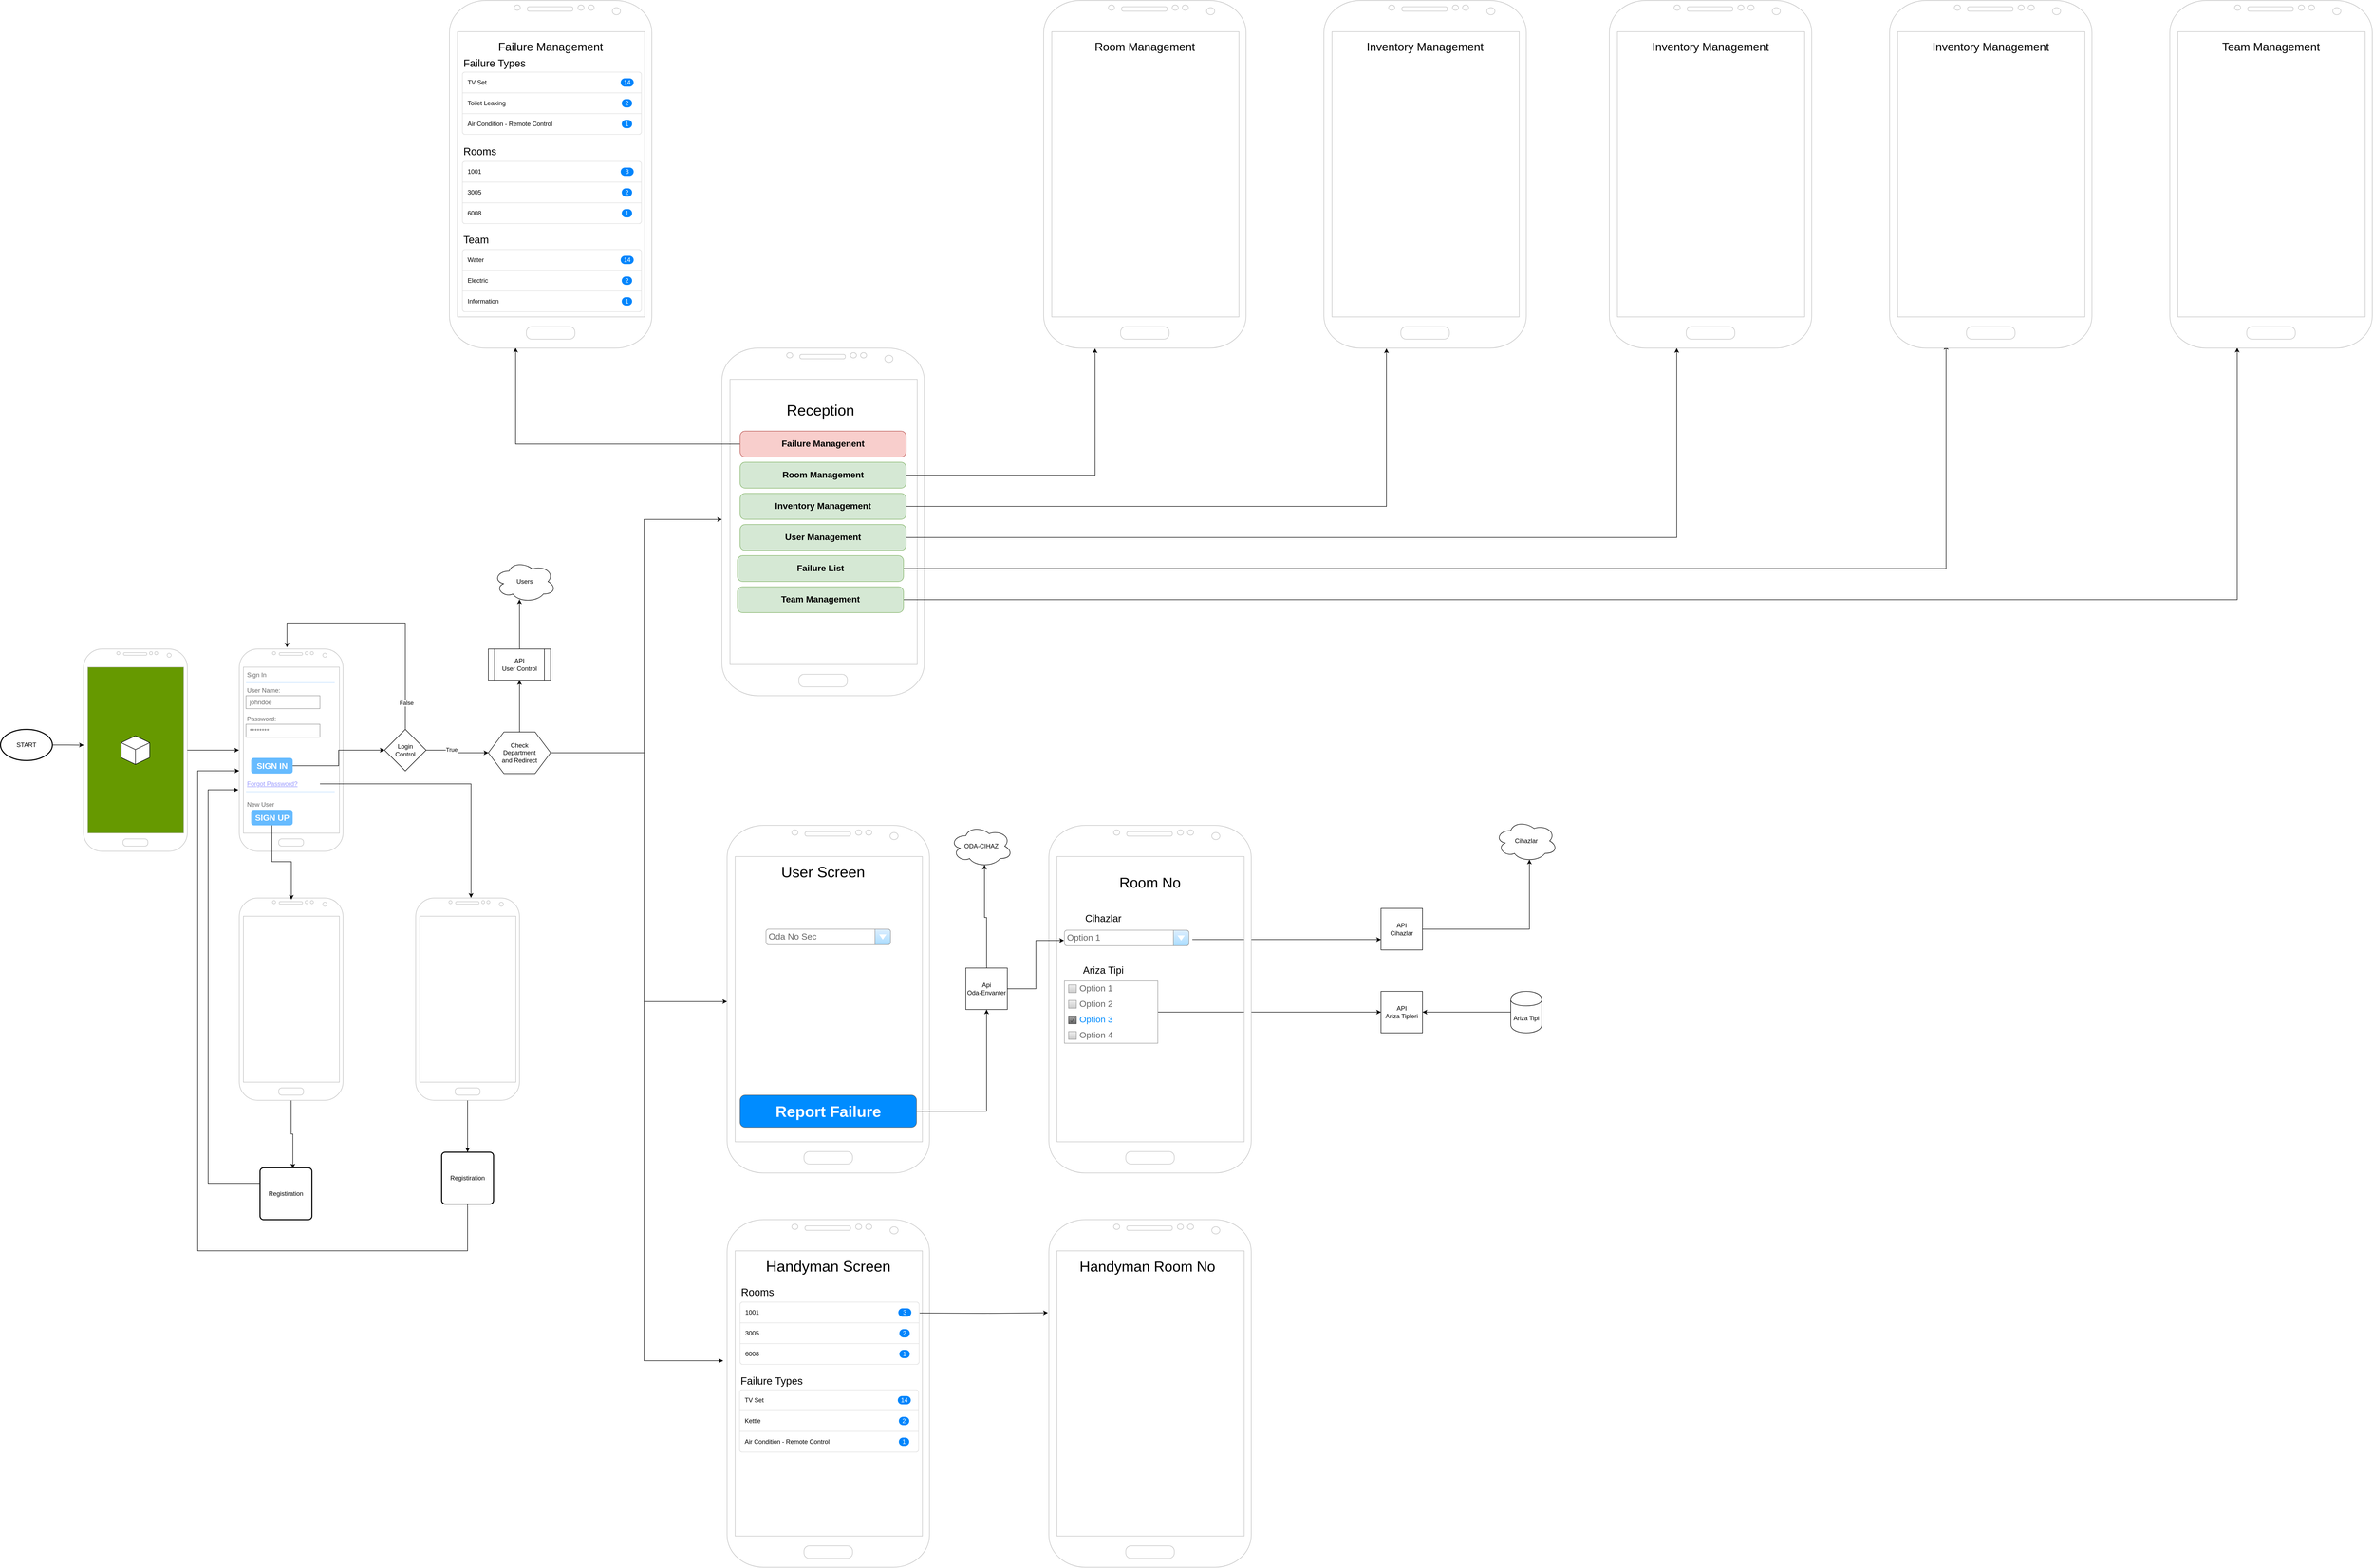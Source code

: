 <mxfile version="12.9.13" type="github">
  <diagram id="MUwsVrfa6CfVyeA1z7Bb" name="Page-1">
    <mxGraphModel dx="3220" dy="3482" grid="1" gridSize="10" guides="1" tooltips="1" connect="1" arrows="1" fold="1" page="1" pageScale="1" pageWidth="850" pageHeight="1100" math="0" shadow="0">
      <root>
        <mxCell id="0" />
        <mxCell id="1" parent="0" />
        <mxCell id="sc8BlCsDntj5IzmVDa04-35" style="edgeStyle=orthogonalEdgeStyle;rounded=0;orthogonalLoop=1;jettySize=auto;html=1;entryX=0.002;entryY=0.475;entryDx=0;entryDy=0;entryPerimeter=0;" parent="1" source="sc8BlCsDntj5IzmVDa04-36" target="sc8BlCsDntj5IzmVDa04-40" edge="1">
          <mxGeometry relative="1" as="geometry" />
        </mxCell>
        <mxCell id="sc8BlCsDntj5IzmVDa04-36" value="START" style="strokeWidth=2;html=1;shape=mxgraph.flowchart.start_1;whiteSpace=wrap;" parent="1" vertex="1">
          <mxGeometry x="-830" y="295" width="100" height="60" as="geometry" />
        </mxCell>
        <mxCell id="sc8BlCsDntj5IzmVDa04-37" value="" style="group" parent="1" vertex="1" connectable="0">
          <mxGeometry x="-670" y="120" width="200" height="410" as="geometry" />
        </mxCell>
        <mxCell id="sc8BlCsDntj5IzmVDa04-38" value="" style="group;rotation=0;" parent="sc8BlCsDntj5IzmVDa04-37" vertex="1" connectable="0">
          <mxGeometry y="20" width="200" height="390" as="geometry" />
        </mxCell>
        <mxCell id="sc8BlCsDntj5IzmVDa04-39" value="" style="verticalLabelPosition=bottom;verticalAlign=top;html=1;shadow=0;dashed=0;strokeWidth=1;strokeColor=none;shape=rect;fillColor=#669900;" parent="sc8BlCsDntj5IzmVDa04-38" vertex="1">
          <mxGeometry y="30" width="200" height="330" as="geometry" />
        </mxCell>
        <mxCell id="sc8BlCsDntj5IzmVDa04-40" value="" style="verticalLabelPosition=bottom;verticalAlign=top;html=1;shadow=0;dashed=0;strokeWidth=1;shape=mxgraph.android.phone2;strokeColor=#c0c0c0;" parent="sc8BlCsDntj5IzmVDa04-38" vertex="1">
          <mxGeometry width="200" height="390" as="geometry" />
        </mxCell>
        <mxCell id="sc8BlCsDntj5IzmVDa04-41" value="" style="whiteSpace=wrap;html=1;shape=mxgraph.basic.isocube;isoAngle=15;" parent="sc8BlCsDntj5IzmVDa04-38" vertex="1">
          <mxGeometry x="72.5" y="167.5" width="55" height="55" as="geometry" />
        </mxCell>
        <mxCell id="sc8BlCsDntj5IzmVDa04-103" value="" style="group" parent="1" vertex="1" connectable="0">
          <mxGeometry x="-370" y="140" width="200" height="390" as="geometry" />
        </mxCell>
        <mxCell id="sc8BlCsDntj5IzmVDa04-83" value="" style="strokeWidth=1;shadow=0;dashed=0;align=center;html=1;shape=mxgraph.mockup.forms.rrect;rSize=0;strokeColor=#999999;fillColor=#ffffff;" parent="sc8BlCsDntj5IzmVDa04-103" vertex="1">
          <mxGeometry x="3" y="30" width="194" height="330" as="geometry" />
        </mxCell>
        <mxCell id="sc8BlCsDntj5IzmVDa04-84" value="Sign In" style="strokeWidth=1;shadow=0;dashed=0;align=center;html=1;shape=mxgraph.mockup.forms.anchor;fontSize=12;fontColor=#666666;align=left;resizeWidth=1;spacingLeft=0;" parent="sc8BlCsDntj5IzmVDa04-83" vertex="1">
          <mxGeometry width="95" height="20" relative="1" as="geometry">
            <mxPoint x="10" y="10" as="offset" />
          </mxGeometry>
        </mxCell>
        <mxCell id="sc8BlCsDntj5IzmVDa04-85" value="" style="shape=line;strokeColor=#ddeeff;strokeWidth=2;html=1;resizeWidth=1;" parent="sc8BlCsDntj5IzmVDa04-83" vertex="1">
          <mxGeometry width="171" height="10" relative="1" as="geometry">
            <mxPoint x="10" y="30" as="offset" />
          </mxGeometry>
        </mxCell>
        <mxCell id="sc8BlCsDntj5IzmVDa04-86" value="User Name:" style="strokeWidth=1;shadow=0;dashed=0;align=center;html=1;shape=mxgraph.mockup.forms.anchor;fontSize=12;fontColor=#666666;align=left;resizeWidth=1;spacingLeft=0;" parent="sc8BlCsDntj5IzmVDa04-83" vertex="1">
          <mxGeometry width="95" height="20" relative="1" as="geometry">
            <mxPoint x="10" y="40" as="offset" />
          </mxGeometry>
        </mxCell>
        <mxCell id="sc8BlCsDntj5IzmVDa04-87" value="johndoe" style="strokeWidth=1;shadow=0;dashed=0;align=center;html=1;shape=mxgraph.mockup.forms.rrect;rSize=0;strokeColor=#999999;fontColor=#666666;align=left;spacingLeft=5;resizeWidth=1;" parent="sc8BlCsDntj5IzmVDa04-83" vertex="1">
          <mxGeometry width="142.5" height="25" relative="1" as="geometry">
            <mxPoint x="10" y="60" as="offset" />
          </mxGeometry>
        </mxCell>
        <mxCell id="sc8BlCsDntj5IzmVDa04-88" value="Password:" style="strokeWidth=1;shadow=0;dashed=0;align=center;html=1;shape=mxgraph.mockup.forms.anchor;fontSize=12;fontColor=#666666;align=left;resizeWidth=1;spacingLeft=0;" parent="sc8BlCsDntj5IzmVDa04-83" vertex="1">
          <mxGeometry width="95" height="20" relative="1" as="geometry">
            <mxPoint x="10" y="95" as="offset" />
          </mxGeometry>
        </mxCell>
        <mxCell id="sc8BlCsDntj5IzmVDa04-89" value="********" style="strokeWidth=1;shadow=0;dashed=0;align=center;html=1;shape=mxgraph.mockup.forms.rrect;rSize=0;strokeColor=#999999;fontColor=#666666;align=left;spacingLeft=5;resizeWidth=1;" parent="sc8BlCsDntj5IzmVDa04-83" vertex="1">
          <mxGeometry width="142.5" height="25" relative="1" as="geometry">
            <mxPoint x="10" y="115" as="offset" />
          </mxGeometry>
        </mxCell>
        <mxCell id="sc8BlCsDntj5IzmVDa04-90" value="SIGN IN" style="strokeWidth=1;shadow=0;dashed=0;align=center;html=1;shape=mxgraph.mockup.forms.rrect;rSize=5;strokeColor=none;fontColor=#ffffff;fillColor=#66bbff;fontSize=16;fontStyle=1;" parent="sc8BlCsDntj5IzmVDa04-83" vertex="1">
          <mxGeometry y="1" width="80" height="30" relative="1" as="geometry">
            <mxPoint x="20" y="-150" as="offset" />
          </mxGeometry>
        </mxCell>
        <mxCell id="sc8BlCsDntj5IzmVDa04-91" value="Forgot Password?" style="strokeWidth=1;shadow=0;dashed=0;align=center;html=1;shape=mxgraph.mockup.forms.anchor;fontSize=12;fontColor=#9999ff;align=left;spacingLeft=0;fontStyle=4;resizeWidth=1;" parent="sc8BlCsDntj5IzmVDa04-83" vertex="1">
          <mxGeometry y="1" width="142.5" height="20" relative="1" as="geometry">
            <mxPoint x="10" y="-110" as="offset" />
          </mxGeometry>
        </mxCell>
        <mxCell id="sc8BlCsDntj5IzmVDa04-92" value="" style="shape=line;strokeColor=#ddeeff;strokeWidth=2;html=1;resizeWidth=1;" parent="sc8BlCsDntj5IzmVDa04-83" vertex="1">
          <mxGeometry y="1" width="171" height="10" relative="1" as="geometry">
            <mxPoint x="10" y="-90" as="offset" />
          </mxGeometry>
        </mxCell>
        <mxCell id="sc8BlCsDntj5IzmVDa04-93" value="New User" style="strokeWidth=1;shadow=0;dashed=0;align=center;html=1;shape=mxgraph.mockup.forms.anchor;fontSize=12;fontColor=#666666;align=left;spacingLeft=0;resizeWidth=1;" parent="sc8BlCsDntj5IzmVDa04-83" vertex="1">
          <mxGeometry y="1" width="142.5" height="20" relative="1" as="geometry">
            <mxPoint x="10" y="-70" as="offset" />
          </mxGeometry>
        </mxCell>
        <mxCell id="sc8BlCsDntj5IzmVDa04-94" value="SIGN UP" style="strokeWidth=1;shadow=0;dashed=0;align=center;html=1;shape=mxgraph.mockup.forms.rrect;rSize=5;strokeColor=none;fontColor=#ffffff;fillColor=#66bbff;fontSize=16;fontStyle=1;" parent="sc8BlCsDntj5IzmVDa04-83" vertex="1">
          <mxGeometry y="1" width="80" height="30" relative="1" as="geometry">
            <mxPoint x="20" y="-50" as="offset" />
          </mxGeometry>
        </mxCell>
        <mxCell id="sc8BlCsDntj5IzmVDa04-102" value="" style="verticalLabelPosition=bottom;verticalAlign=top;html=1;shadow=0;dashed=0;strokeWidth=1;shape=mxgraph.android.phone2;strokeColor=#c0c0c0;" parent="sc8BlCsDntj5IzmVDa04-103" vertex="1">
          <mxGeometry width="200" height="390" as="geometry" />
        </mxCell>
        <mxCell id="sc8BlCsDntj5IzmVDa04-104" style="edgeStyle=orthogonalEdgeStyle;rounded=0;orthogonalLoop=1;jettySize=auto;html=1;entryX=-0.002;entryY=0.5;entryDx=0;entryDy=0;entryPerimeter=0;" parent="1" source="sc8BlCsDntj5IzmVDa04-39" target="sc8BlCsDntj5IzmVDa04-102" edge="1">
          <mxGeometry relative="1" as="geometry" />
        </mxCell>
        <mxCell id="sc8BlCsDntj5IzmVDa04-108" style="edgeStyle=orthogonalEdgeStyle;rounded=0;orthogonalLoop=1;jettySize=auto;html=1;entryX=0;entryY=0.5;entryDx=0;entryDy=0;" parent="1" source="sc8BlCsDntj5IzmVDa04-105" target="sc8BlCsDntj5IzmVDa04-107" edge="1">
          <mxGeometry relative="1" as="geometry" />
        </mxCell>
        <mxCell id="sc8BlCsDntj5IzmVDa04-111" value="True" style="edgeLabel;html=1;align=center;verticalAlign=middle;resizable=0;points=[];" parent="sc8BlCsDntj5IzmVDa04-108" vertex="1" connectable="0">
          <mxGeometry x="-0.218" y="1" relative="1" as="geometry">
            <mxPoint as="offset" />
          </mxGeometry>
        </mxCell>
        <mxCell id="sc8BlCsDntj5IzmVDa04-109" style="edgeStyle=orthogonalEdgeStyle;rounded=0;orthogonalLoop=1;jettySize=auto;html=1;entryX=0.46;entryY=-0.008;entryDx=0;entryDy=0;entryPerimeter=0;" parent="1" source="sc8BlCsDntj5IzmVDa04-105" target="sc8BlCsDntj5IzmVDa04-102" edge="1">
          <mxGeometry relative="1" as="geometry">
            <Array as="points">
              <mxPoint x="-50" y="90" />
              <mxPoint x="-278" y="90" />
            </Array>
          </mxGeometry>
        </mxCell>
        <mxCell id="sc8BlCsDntj5IzmVDa04-110" value="False" style="edgeLabel;html=1;align=center;verticalAlign=middle;resizable=0;points=[];" parent="sc8BlCsDntj5IzmVDa04-109" vertex="1" connectable="0">
          <mxGeometry x="-0.786" y="-2" relative="1" as="geometry">
            <mxPoint as="offset" />
          </mxGeometry>
        </mxCell>
        <mxCell id="sc8BlCsDntj5IzmVDa04-105" value="&lt;div&gt;Login&lt;/div&gt;&lt;div&gt;Control&lt;br&gt;&lt;/div&gt;" style="rhombus;whiteSpace=wrap;html=1;" parent="1" vertex="1">
          <mxGeometry x="-90" y="295" width="80" height="80" as="geometry" />
        </mxCell>
        <mxCell id="sc8BlCsDntj5IzmVDa04-106" style="edgeStyle=orthogonalEdgeStyle;rounded=0;orthogonalLoop=1;jettySize=auto;html=1;entryX=0;entryY=0.5;entryDx=0;entryDy=0;" parent="1" source="sc8BlCsDntj5IzmVDa04-90" target="sc8BlCsDntj5IzmVDa04-105" edge="1">
          <mxGeometry relative="1" as="geometry" />
        </mxCell>
        <mxCell id="PehuMIGnU_n_UuZmKmM0-28" style="edgeStyle=orthogonalEdgeStyle;rounded=0;orthogonalLoop=1;jettySize=auto;html=1;entryX=0;entryY=0.493;entryDx=0;entryDy=0;entryPerimeter=0;" edge="1" parent="1" source="sc8BlCsDntj5IzmVDa04-107" target="PehuMIGnU_n_UuZmKmM0-10">
          <mxGeometry relative="1" as="geometry">
            <Array as="points">
              <mxPoint x="410" y="340" />
              <mxPoint x="410" y="-110" />
            </Array>
          </mxGeometry>
        </mxCell>
        <mxCell id="PehuMIGnU_n_UuZmKmM0-29" style="edgeStyle=orthogonalEdgeStyle;rounded=0;orthogonalLoop=1;jettySize=auto;html=1;entryX=0;entryY=0.507;entryDx=0;entryDy=0;entryPerimeter=0;" edge="1" parent="1" source="sc8BlCsDntj5IzmVDa04-107" target="PehuMIGnU_n_UuZmKmM0-27">
          <mxGeometry relative="1" as="geometry">
            <Array as="points">
              <mxPoint x="410" y="340" />
              <mxPoint x="410" y="820" />
            </Array>
          </mxGeometry>
        </mxCell>
        <mxCell id="PehuMIGnU_n_UuZmKmM0-41" style="edgeStyle=orthogonalEdgeStyle;rounded=0;orthogonalLoop=1;jettySize=auto;html=1;entryX=0.5;entryY=1;entryDx=0;entryDy=0;" edge="1" parent="1" source="sc8BlCsDntj5IzmVDa04-107" target="PehuMIGnU_n_UuZmKmM0-40">
          <mxGeometry relative="1" as="geometry" />
        </mxCell>
        <mxCell id="PehuMIGnU_n_UuZmKmM0-142" style="edgeStyle=orthogonalEdgeStyle;rounded=0;orthogonalLoop=1;jettySize=auto;html=1;entryX=-0.019;entryY=0.406;entryDx=0;entryDy=0;entryPerimeter=0;" edge="1" parent="1" source="sc8BlCsDntj5IzmVDa04-107" target="PehuMIGnU_n_UuZmKmM0-141">
          <mxGeometry relative="1" as="geometry">
            <mxPoint x="320" y="1690" as="targetPoint" />
            <Array as="points">
              <mxPoint x="410" y="340" />
              <mxPoint x="410" y="1512" />
            </Array>
          </mxGeometry>
        </mxCell>
        <mxCell id="sc8BlCsDntj5IzmVDa04-107" value="&lt;div&gt;Check&lt;/div&gt;&lt;div&gt;Department&lt;/div&gt;&lt;div&gt;and Redirect&lt;br&gt;&lt;/div&gt;" style="shape=hexagon;perimeter=hexagonPerimeter2;whiteSpace=wrap;html=1;" parent="1" vertex="1">
          <mxGeometry x="110" y="300" width="120" height="80" as="geometry" />
        </mxCell>
        <mxCell id="sc8BlCsDntj5IzmVDa04-119" style="edgeStyle=orthogonalEdgeStyle;rounded=0;orthogonalLoop=1;jettySize=auto;html=1;entryX=0.633;entryY=0.013;entryDx=0;entryDy=0;entryPerimeter=0;" parent="1" source="sc8BlCsDntj5IzmVDa04-112" target="sc8BlCsDntj5IzmVDa04-114" edge="1">
          <mxGeometry relative="1" as="geometry" />
        </mxCell>
        <mxCell id="sc8BlCsDntj5IzmVDa04-112" value="" style="verticalLabelPosition=bottom;verticalAlign=top;html=1;shadow=0;dashed=0;strokeWidth=1;shape=mxgraph.android.phone2;strokeColor=#c0c0c0;" parent="1" vertex="1">
          <mxGeometry x="-370" y="620" width="200" height="390" as="geometry" />
        </mxCell>
        <mxCell id="sc8BlCsDntj5IzmVDa04-113" style="edgeStyle=orthogonalEdgeStyle;rounded=0;orthogonalLoop=1;jettySize=auto;html=1;entryX=0.502;entryY=0.008;entryDx=0;entryDy=0;entryPerimeter=0;" parent="1" source="sc8BlCsDntj5IzmVDa04-94" target="sc8BlCsDntj5IzmVDa04-112" edge="1">
          <mxGeometry relative="1" as="geometry" />
        </mxCell>
        <mxCell id="sc8BlCsDntj5IzmVDa04-120" style="edgeStyle=orthogonalEdgeStyle;rounded=0;orthogonalLoop=1;jettySize=auto;html=1;entryX=-0.008;entryY=0.696;entryDx=0;entryDy=0;entryPerimeter=0;" parent="1" source="sc8BlCsDntj5IzmVDa04-114" target="sc8BlCsDntj5IzmVDa04-102" edge="1">
          <mxGeometry relative="1" as="geometry">
            <Array as="points">
              <mxPoint x="-430" y="1170" />
              <mxPoint x="-430" y="411" />
            </Array>
          </mxGeometry>
        </mxCell>
        <mxCell id="sc8BlCsDntj5IzmVDa04-114" value="Registiration" style="rounded=1;whiteSpace=wrap;html=1;absoluteArcSize=1;arcSize=14;strokeWidth=2;" parent="1" vertex="1">
          <mxGeometry x="-330" y="1140" width="100" height="100" as="geometry" />
        </mxCell>
        <mxCell id="sc8BlCsDntj5IzmVDa04-123" style="edgeStyle=orthogonalEdgeStyle;rounded=0;orthogonalLoop=1;jettySize=auto;html=1;entryX=0.5;entryY=0;entryDx=0;entryDy=0;" parent="1" source="sc8BlCsDntj5IzmVDa04-118" target="sc8BlCsDntj5IzmVDa04-122" edge="1">
          <mxGeometry relative="1" as="geometry" />
        </mxCell>
        <mxCell id="sc8BlCsDntj5IzmVDa04-118" value="" style="verticalLabelPosition=bottom;verticalAlign=top;html=1;shadow=0;dashed=0;strokeWidth=1;shape=mxgraph.android.phone2;strokeColor=#c0c0c0;" parent="1" vertex="1">
          <mxGeometry x="-30" y="620" width="200" height="390" as="geometry" />
        </mxCell>
        <mxCell id="sc8BlCsDntj5IzmVDa04-121" style="edgeStyle=orthogonalEdgeStyle;rounded=0;orthogonalLoop=1;jettySize=auto;html=1;entryX=0.533;entryY=-0.001;entryDx=0;entryDy=0;entryPerimeter=0;" parent="1" source="sc8BlCsDntj5IzmVDa04-91" target="sc8BlCsDntj5IzmVDa04-118" edge="1">
          <mxGeometry relative="1" as="geometry" />
        </mxCell>
        <mxCell id="sc8BlCsDntj5IzmVDa04-124" style="edgeStyle=orthogonalEdgeStyle;rounded=0;orthogonalLoop=1;jettySize=auto;html=1;entryX=0;entryY=0.602;entryDx=0;entryDy=0;entryPerimeter=0;" parent="1" source="sc8BlCsDntj5IzmVDa04-122" target="sc8BlCsDntj5IzmVDa04-102" edge="1">
          <mxGeometry relative="1" as="geometry">
            <Array as="points">
              <mxPoint x="70" y="1300" />
              <mxPoint x="-450" y="1300" />
              <mxPoint x="-450" y="375" />
            </Array>
          </mxGeometry>
        </mxCell>
        <mxCell id="sc8BlCsDntj5IzmVDa04-122" value="Registiration" style="rounded=1;whiteSpace=wrap;html=1;absoluteArcSize=1;arcSize=14;strokeWidth=2;" parent="1" vertex="1">
          <mxGeometry x="20" y="1110" width="100" height="100" as="geometry" />
        </mxCell>
        <mxCell id="PehuMIGnU_n_UuZmKmM0-5" value="&lt;div&gt;API &lt;br&gt;&lt;/div&gt;&lt;div&gt;Ariza Tipleri&lt;/div&gt;" style="whiteSpace=wrap;html=1;aspect=fixed;" vertex="1" parent="1">
          <mxGeometry x="1830" y="800" width="80" height="80" as="geometry" />
        </mxCell>
        <mxCell id="PehuMIGnU_n_UuZmKmM0-9" style="edgeStyle=orthogonalEdgeStyle;rounded=0;orthogonalLoop=1;jettySize=auto;html=1;entryX=1;entryY=0.5;entryDx=0;entryDy=0;" edge="1" parent="1" source="PehuMIGnU_n_UuZmKmM0-7" target="PehuMIGnU_n_UuZmKmM0-5">
          <mxGeometry relative="1" as="geometry" />
        </mxCell>
        <mxCell id="PehuMIGnU_n_UuZmKmM0-7" value="Ariza Tipi" style="shape=cylinder;whiteSpace=wrap;html=1;boundedLbl=1;backgroundOutline=1;" vertex="1" parent="1">
          <mxGeometry x="2080" y="800" width="60" height="80" as="geometry" />
        </mxCell>
        <mxCell id="PehuMIGnU_n_UuZmKmM0-10" value="" style="verticalLabelPosition=bottom;verticalAlign=top;html=1;shadow=0;dashed=0;strokeWidth=1;shape=mxgraph.android.phone2;strokeColor=#c0c0c0;" vertex="1" parent="1">
          <mxGeometry x="560" y="-440" width="390" height="670" as="geometry" />
        </mxCell>
        <mxCell id="PehuMIGnU_n_UuZmKmM0-19" style="edgeStyle=orthogonalEdgeStyle;rounded=0;orthogonalLoop=1;jettySize=auto;html=1;entryX=0;entryY=0.75;entryDx=0;entryDy=0;exitX=1.027;exitY=0.6;exitDx=0;exitDy=0;exitPerimeter=0;" edge="1" parent="1" source="PehuMIGnU_n_UuZmKmM0-20" target="PehuMIGnU_n_UuZmKmM0-16">
          <mxGeometry relative="1" as="geometry">
            <mxPoint x="1390" y="710" as="sourcePoint" />
          </mxGeometry>
        </mxCell>
        <mxCell id="PehuMIGnU_n_UuZmKmM0-39" style="edgeStyle=orthogonalEdgeStyle;rounded=0;orthogonalLoop=1;jettySize=auto;html=1;entryX=0.55;entryY=0.95;entryDx=0;entryDy=0;entryPerimeter=0;" edge="1" parent="1" source="PehuMIGnU_n_UuZmKmM0-16" target="PehuMIGnU_n_UuZmKmM0-38">
          <mxGeometry relative="1" as="geometry" />
        </mxCell>
        <mxCell id="PehuMIGnU_n_UuZmKmM0-16" value="&lt;div&gt;API&lt;/div&gt;&lt;div&gt;Cihazlar&lt;/div&gt;" style="whiteSpace=wrap;html=1;aspect=fixed;" vertex="1" parent="1">
          <mxGeometry x="1830" y="640" width="80" height="80" as="geometry" />
        </mxCell>
        <mxCell id="PehuMIGnU_n_UuZmKmM0-26" style="edgeStyle=orthogonalEdgeStyle;rounded=0;orthogonalLoop=1;jettySize=auto;html=1;entryX=0;entryY=0.5;entryDx=0;entryDy=0;" edge="1" parent="1" source="PehuMIGnU_n_UuZmKmM0-21" target="PehuMIGnU_n_UuZmKmM0-5">
          <mxGeometry relative="1" as="geometry" />
        </mxCell>
        <mxCell id="PehuMIGnU_n_UuZmKmM0-27" value="" style="verticalLabelPosition=bottom;verticalAlign=top;html=1;shadow=0;dashed=0;strokeWidth=1;shape=mxgraph.android.phone2;strokeColor=#c0c0c0;" vertex="1" parent="1">
          <mxGeometry x="570" y="480" width="390" height="670" as="geometry" />
        </mxCell>
        <mxCell id="PehuMIGnU_n_UuZmKmM0-30" value="&lt;font style=&quot;font-size: 29px&quot;&gt;Reception&lt;/font&gt;" style="text;html=1;strokeColor=none;fillColor=none;align=center;verticalAlign=middle;whiteSpace=wrap;rounded=0;" vertex="1" parent="1">
          <mxGeometry x="620" y="-360" width="260" height="80" as="geometry" />
        </mxCell>
        <mxCell id="PehuMIGnU_n_UuZmKmM0-32" value="&lt;font style=&quot;font-size: 29px&quot;&gt;User Screen&lt;br&gt;&lt;/font&gt;" style="text;html=1;strokeColor=none;fillColor=none;align=center;verticalAlign=middle;whiteSpace=wrap;rounded=0;" vertex="1" parent="1">
          <mxGeometry x="625" y="540" width="260" height="60" as="geometry" />
        </mxCell>
        <mxCell id="PehuMIGnU_n_UuZmKmM0-47" style="edgeStyle=orthogonalEdgeStyle;rounded=0;orthogonalLoop=1;jettySize=auto;html=1;entryX=0.5;entryY=1;entryDx=0;entryDy=0;" edge="1" parent="1" source="PehuMIGnU_n_UuZmKmM0-33" target="PehuMIGnU_n_UuZmKmM0-46">
          <mxGeometry relative="1" as="geometry" />
        </mxCell>
        <mxCell id="PehuMIGnU_n_UuZmKmM0-33" value="&lt;font style=&quot;font-size: 30px&quot;&gt;Report Failure&lt;br&gt;&lt;/font&gt;" style="strokeWidth=1;shadow=0;dashed=0;align=center;html=1;shape=mxgraph.mockup.buttons.button;strokeColor=#666666;fontColor=#ffffff;mainText=;buttonStyle=round;fontSize=17;fontStyle=1;fillColor=#008cff;whiteSpace=wrap;" vertex="1" parent="1">
          <mxGeometry x="595" y="1000" width="340" height="62" as="geometry" />
        </mxCell>
        <mxCell id="PehuMIGnU_n_UuZmKmM0-35" value="" style="group" vertex="1" connectable="0" parent="1">
          <mxGeometry x="1190" y="480" width="390" height="670" as="geometry" />
        </mxCell>
        <mxCell id="PehuMIGnU_n_UuZmKmM0-1" value="" style="verticalLabelPosition=bottom;verticalAlign=top;html=1;shadow=0;dashed=0;strokeWidth=1;shape=mxgraph.android.phone2;strokeColor=#c0c0c0;" vertex="1" parent="PehuMIGnU_n_UuZmKmM0-35">
          <mxGeometry width="390" height="670" as="geometry" />
        </mxCell>
        <mxCell id="PehuMIGnU_n_UuZmKmM0-3" value="&lt;font style=&quot;font-size: 19px&quot;&gt;Ariza Tipi&lt;/font&gt;" style="text;html=1;strokeColor=none;fillColor=none;align=center;verticalAlign=middle;whiteSpace=wrap;rounded=0;" vertex="1" parent="PehuMIGnU_n_UuZmKmM0-35">
          <mxGeometry x="30" y="270" width="150" height="20" as="geometry" />
        </mxCell>
        <mxCell id="PehuMIGnU_n_UuZmKmM0-13" value="&lt;font style=&quot;font-size: 19px&quot;&gt;Cihazlar&lt;/font&gt;" style="text;html=1;strokeColor=none;fillColor=none;align=center;verticalAlign=middle;whiteSpace=wrap;rounded=0;" vertex="1" parent="PehuMIGnU_n_UuZmKmM0-35">
          <mxGeometry x="30" y="170" width="150" height="20" as="geometry" />
        </mxCell>
        <mxCell id="PehuMIGnU_n_UuZmKmM0-20" value="Option 1" style="strokeWidth=1;shadow=0;dashed=0;align=center;html=1;shape=mxgraph.mockup.forms.comboBox;strokeColor=#999999;fillColor=#ddeeff;align=left;fillColor2=#aaddff;mainText=;fontColor=#666666;fontSize=17;spacingLeft=3;" vertex="1" parent="PehuMIGnU_n_UuZmKmM0-35">
          <mxGeometry x="30" y="202" width="240" height="30" as="geometry" />
        </mxCell>
        <mxCell id="PehuMIGnU_n_UuZmKmM0-21" value="" style="strokeWidth=1;shadow=0;dashed=0;align=center;html=1;shape=mxgraph.mockup.forms.rrect;rSize=0;strokeColor=#999999;fillColor=#ffffff;recursiveResize=0;" vertex="1" parent="PehuMIGnU_n_UuZmKmM0-35">
          <mxGeometry x="30" y="300" width="180" height="120" as="geometry" />
        </mxCell>
        <mxCell id="PehuMIGnU_n_UuZmKmM0-22" value="Option 1" style="strokeWidth=1;shadow=0;dashed=0;align=center;html=1;shape=mxgraph.mockup.forms.rrect;rSize=0;fillColor=#eeeeee;strokeColor=#999999;gradientColor=#cccccc;align=left;spacingLeft=4;fontSize=17;fontColor=#666666;labelPosition=right;" vertex="1" parent="PehuMIGnU_n_UuZmKmM0-21">
          <mxGeometry x="8" y="7.5" width="15" height="15" as="geometry" />
        </mxCell>
        <mxCell id="PehuMIGnU_n_UuZmKmM0-23" value="Option 2" style="strokeWidth=1;shadow=0;dashed=0;align=center;html=1;shape=mxgraph.mockup.forms.rrect;rSize=0;fillColor=#eeeeee;strokeColor=#999999;gradientColor=#cccccc;align=left;spacingLeft=4;fontSize=17;fontColor=#666666;labelPosition=right;" vertex="1" parent="PehuMIGnU_n_UuZmKmM0-21">
          <mxGeometry x="8" y="37.5" width="15" height="15" as="geometry" />
        </mxCell>
        <mxCell id="PehuMIGnU_n_UuZmKmM0-24" value="Option 3" style="strokeWidth=1;shadow=0;dashed=0;align=center;html=1;shape=mxgraph.mockup.forms.checkbox;rSize=0;resizable=0;fillColor=#aaaaaa;strokeColor=#444444;gradientColor=#666666;align=left;spacingLeft=4;fontSize=17;fontColor=#008cff;labelPosition=right;" vertex="1" parent="PehuMIGnU_n_UuZmKmM0-21">
          <mxGeometry x="8" y="67.5" width="15" height="15" as="geometry" />
        </mxCell>
        <mxCell id="PehuMIGnU_n_UuZmKmM0-25" value="Option 4" style="strokeWidth=1;shadow=0;dashed=0;align=center;html=1;shape=mxgraph.mockup.forms.rrect;rSize=0;fillColor=#eeeeee;strokeColor=#999999;gradientColor=#cccccc;align=left;spacingLeft=4;fontSize=17;fontColor=#666666;labelPosition=right;" vertex="1" parent="PehuMIGnU_n_UuZmKmM0-21">
          <mxGeometry x="8" y="97.5" width="15" height="15" as="geometry" />
        </mxCell>
        <mxCell id="PehuMIGnU_n_UuZmKmM0-53" value="&lt;font style=&quot;font-size: 28px&quot;&gt;Room No&lt;br&gt;&lt;/font&gt;" style="text;html=1;strokeColor=none;fillColor=none;align=center;verticalAlign=middle;whiteSpace=wrap;rounded=0;" vertex="1" parent="PehuMIGnU_n_UuZmKmM0-35">
          <mxGeometry x="65" y="70" width="260" height="80" as="geometry" />
        </mxCell>
        <mxCell id="PehuMIGnU_n_UuZmKmM0-38" value="Cihazlar" style="ellipse;shape=cloud;whiteSpace=wrap;html=1;" vertex="1" parent="1">
          <mxGeometry x="2050" y="470" width="120" height="80" as="geometry" />
        </mxCell>
        <mxCell id="PehuMIGnU_n_UuZmKmM0-43" style="edgeStyle=orthogonalEdgeStyle;rounded=0;orthogonalLoop=1;jettySize=auto;html=1;entryX=0.416;entryY=0.93;entryDx=0;entryDy=0;entryPerimeter=0;" edge="1" parent="1" source="PehuMIGnU_n_UuZmKmM0-40" target="PehuMIGnU_n_UuZmKmM0-42">
          <mxGeometry relative="1" as="geometry" />
        </mxCell>
        <mxCell id="PehuMIGnU_n_UuZmKmM0-40" value="&lt;div&gt;API&lt;/div&gt;&lt;div&gt;User Control&lt;/div&gt;" style="shape=process;whiteSpace=wrap;html=1;backgroundOutline=1;" vertex="1" parent="1">
          <mxGeometry x="110" y="140" width="120" height="60" as="geometry" />
        </mxCell>
        <mxCell id="PehuMIGnU_n_UuZmKmM0-42" value="&lt;div&gt;Users&lt;/div&gt;" style="ellipse;shape=cloud;whiteSpace=wrap;html=1;" vertex="1" parent="1">
          <mxGeometry x="120" y="-30" width="120" height="80" as="geometry" />
        </mxCell>
        <mxCell id="PehuMIGnU_n_UuZmKmM0-45" value="Oda No Sec" style="strokeWidth=1;shadow=0;dashed=0;align=center;html=1;shape=mxgraph.mockup.forms.comboBox;strokeColor=#999999;fillColor=#ddeeff;align=left;fillColor2=#aaddff;mainText=;fontColor=#666666;fontSize=17;spacingLeft=3;" vertex="1" parent="1">
          <mxGeometry x="645" y="680" width="240" height="30" as="geometry" />
        </mxCell>
        <mxCell id="PehuMIGnU_n_UuZmKmM0-48" style="edgeStyle=orthogonalEdgeStyle;rounded=0;orthogonalLoop=1;jettySize=auto;html=1;entryX=-0.003;entryY=0.657;entryDx=0;entryDy=0;entryPerimeter=0;" edge="1" parent="1" source="PehuMIGnU_n_UuZmKmM0-46" target="PehuMIGnU_n_UuZmKmM0-20">
          <mxGeometry relative="1" as="geometry" />
        </mxCell>
        <mxCell id="PehuMIGnU_n_UuZmKmM0-46" value="&lt;div&gt;Api&lt;/div&gt;&lt;div&gt;Oda-Envanter&lt;br&gt;&lt;/div&gt;" style="whiteSpace=wrap;html=1;aspect=fixed;" vertex="1" parent="1">
          <mxGeometry x="1030" y="755" width="80" height="80" as="geometry" />
        </mxCell>
        <mxCell id="PehuMIGnU_n_UuZmKmM0-49" style="edgeStyle=orthogonalEdgeStyle;rounded=0;orthogonalLoop=1;jettySize=auto;html=1;entryX=0.55;entryY=0.95;entryDx=0;entryDy=0;entryPerimeter=0;exitX=0.5;exitY=0;exitDx=0;exitDy=0;" edge="1" parent="1" target="PehuMIGnU_n_UuZmKmM0-50" source="PehuMIGnU_n_UuZmKmM0-46">
          <mxGeometry relative="1" as="geometry">
            <mxPoint x="790" y="490.059" as="sourcePoint" />
          </mxGeometry>
        </mxCell>
        <mxCell id="PehuMIGnU_n_UuZmKmM0-50" value="ODA-CIHAZ" style="ellipse;shape=cloud;whiteSpace=wrap;html=1;" vertex="1" parent="1">
          <mxGeometry x="1000" y="480" width="120" height="80" as="geometry" />
        </mxCell>
        <mxCell id="PehuMIGnU_n_UuZmKmM0-67" style="edgeStyle=orthogonalEdgeStyle;rounded=0;orthogonalLoop=1;jettySize=auto;html=1;entryX=0.333;entryY=1;entryDx=0;entryDy=0;entryPerimeter=0;" edge="1" parent="1" source="PehuMIGnU_n_UuZmKmM0-51" target="PehuMIGnU_n_UuZmKmM0-64">
          <mxGeometry relative="1" as="geometry" />
        </mxCell>
        <mxCell id="PehuMIGnU_n_UuZmKmM0-51" value="User Management" style="strokeWidth=1;shadow=0;dashed=0;align=center;html=1;shape=mxgraph.mockup.buttons.button;strokeColor=#82b366;mainText=;buttonStyle=round;fontSize=17;fontStyle=1;fillColor=#d5e8d4;whiteSpace=wrap;" vertex="1" parent="1">
          <mxGeometry x="595" y="-100" width="320" height="50" as="geometry" />
        </mxCell>
        <mxCell id="PehuMIGnU_n_UuZmKmM0-71" style="edgeStyle=orthogonalEdgeStyle;rounded=0;orthogonalLoop=1;jettySize=auto;html=1;entryX=0.279;entryY=0.991;entryDx=0;entryDy=0;entryPerimeter=0;" edge="1" parent="1" source="PehuMIGnU_n_UuZmKmM0-52" target="PehuMIGnU_n_UuZmKmM0-69">
          <mxGeometry relative="1" as="geometry" />
        </mxCell>
        <mxCell id="PehuMIGnU_n_UuZmKmM0-52" value="Failure List" style="strokeWidth=1;shadow=0;dashed=0;align=center;html=1;shape=mxgraph.mockup.buttons.button;strokeColor=#82b366;mainText=;buttonStyle=round;fontSize=17;fontStyle=1;fillColor=#d5e8d4;whiteSpace=wrap;" vertex="1" parent="1">
          <mxGeometry x="590" y="-40" width="320" height="50" as="geometry" />
        </mxCell>
        <mxCell id="PehuMIGnU_n_UuZmKmM0-66" style="edgeStyle=orthogonalEdgeStyle;rounded=0;orthogonalLoop=1;jettySize=auto;html=1;entryX=0.309;entryY=1.001;entryDx=0;entryDy=0;entryPerimeter=0;" edge="1" parent="1" source="PehuMIGnU_n_UuZmKmM0-54" target="PehuMIGnU_n_UuZmKmM0-61">
          <mxGeometry relative="1" as="geometry" />
        </mxCell>
        <mxCell id="PehuMIGnU_n_UuZmKmM0-54" value="Inventory Management" style="strokeWidth=1;shadow=0;dashed=0;align=center;html=1;shape=mxgraph.mockup.buttons.button;strokeColor=#82b366;mainText=;buttonStyle=round;fontSize=17;fontStyle=1;fillColor=#d5e8d4;whiteSpace=wrap;" vertex="1" parent="1">
          <mxGeometry x="595" y="-160" width="320" height="50" as="geometry" />
        </mxCell>
        <mxCell id="PehuMIGnU_n_UuZmKmM0-57" style="edgeStyle=orthogonalEdgeStyle;rounded=0;orthogonalLoop=1;jettySize=auto;html=1;entryX=0.254;entryY=1.001;entryDx=0;entryDy=0;entryPerimeter=0;" edge="1" parent="1" source="PehuMIGnU_n_UuZmKmM0-55" target="PehuMIGnU_n_UuZmKmM0-56">
          <mxGeometry relative="1" as="geometry" />
        </mxCell>
        <mxCell id="PehuMIGnU_n_UuZmKmM0-55" value="Room Management" style="strokeWidth=1;shadow=0;dashed=0;align=center;html=1;shape=mxgraph.mockup.buttons.button;strokeColor=#82b366;mainText=;buttonStyle=round;fontSize=17;fontStyle=1;fillColor=#d5e8d4;whiteSpace=wrap;" vertex="1" parent="1">
          <mxGeometry x="595" y="-220" width="320" height="50" as="geometry" />
        </mxCell>
        <mxCell id="PehuMIGnU_n_UuZmKmM0-59" value="" style="group" vertex="1" connectable="0" parent="1">
          <mxGeometry x="1180" y="-1110" width="390" height="670" as="geometry" />
        </mxCell>
        <mxCell id="PehuMIGnU_n_UuZmKmM0-56" value="" style="verticalLabelPosition=bottom;verticalAlign=top;html=1;shadow=0;dashed=0;strokeWidth=1;shape=mxgraph.android.phone2;strokeColor=#c0c0c0;" vertex="1" parent="PehuMIGnU_n_UuZmKmM0-59">
          <mxGeometry width="390" height="670" as="geometry" />
        </mxCell>
        <mxCell id="PehuMIGnU_n_UuZmKmM0-58" value="&lt;font style=&quot;font-size: 22px&quot;&gt;Room Management&lt;br&gt;&lt;/font&gt;" style="text;html=1;strokeColor=none;fillColor=none;align=center;verticalAlign=middle;whiteSpace=wrap;rounded=0;" vertex="1" parent="PehuMIGnU_n_UuZmKmM0-59">
          <mxGeometry x="65" y="70" width="260" height="40" as="geometry" />
        </mxCell>
        <mxCell id="PehuMIGnU_n_UuZmKmM0-60" value="" style="group" vertex="1" connectable="0" parent="1">
          <mxGeometry x="1720" y="-1110" width="390" height="670" as="geometry" />
        </mxCell>
        <mxCell id="PehuMIGnU_n_UuZmKmM0-61" value="" style="verticalLabelPosition=bottom;verticalAlign=top;html=1;shadow=0;dashed=0;strokeWidth=1;shape=mxgraph.android.phone2;strokeColor=#c0c0c0;" vertex="1" parent="PehuMIGnU_n_UuZmKmM0-60">
          <mxGeometry width="390" height="670" as="geometry" />
        </mxCell>
        <mxCell id="PehuMIGnU_n_UuZmKmM0-62" value="&lt;font style=&quot;font-size: 22px&quot;&gt;Inventory Management&lt;br&gt;&lt;/font&gt;" style="text;html=1;strokeColor=none;fillColor=none;align=center;verticalAlign=middle;whiteSpace=wrap;rounded=0;" vertex="1" parent="PehuMIGnU_n_UuZmKmM0-60">
          <mxGeometry x="65" y="70" width="260" height="40" as="geometry" />
        </mxCell>
        <mxCell id="PehuMIGnU_n_UuZmKmM0-63" value="" style="group" vertex="1" connectable="0" parent="1">
          <mxGeometry x="2270" y="-1110" width="390" height="670" as="geometry" />
        </mxCell>
        <mxCell id="PehuMIGnU_n_UuZmKmM0-64" value="" style="verticalLabelPosition=bottom;verticalAlign=top;html=1;shadow=0;dashed=0;strokeWidth=1;shape=mxgraph.android.phone2;strokeColor=#c0c0c0;" vertex="1" parent="PehuMIGnU_n_UuZmKmM0-63">
          <mxGeometry width="390" height="670" as="geometry" />
        </mxCell>
        <mxCell id="PehuMIGnU_n_UuZmKmM0-65" value="&lt;font style=&quot;font-size: 22px&quot;&gt;Inventory Management&lt;br&gt;&lt;/font&gt;" style="text;html=1;strokeColor=none;fillColor=none;align=center;verticalAlign=middle;whiteSpace=wrap;rounded=0;" vertex="1" parent="PehuMIGnU_n_UuZmKmM0-63">
          <mxGeometry x="65" y="70" width="260" height="40" as="geometry" />
        </mxCell>
        <mxCell id="PehuMIGnU_n_UuZmKmM0-68" value="" style="group" vertex="1" connectable="0" parent="1">
          <mxGeometry x="2810" y="-1110" width="390" height="670" as="geometry" />
        </mxCell>
        <mxCell id="PehuMIGnU_n_UuZmKmM0-69" value="" style="verticalLabelPosition=bottom;verticalAlign=top;html=1;shadow=0;dashed=0;strokeWidth=1;shape=mxgraph.android.phone2;strokeColor=#c0c0c0;" vertex="1" parent="PehuMIGnU_n_UuZmKmM0-68">
          <mxGeometry width="390" height="670" as="geometry" />
        </mxCell>
        <mxCell id="PehuMIGnU_n_UuZmKmM0-70" value="&lt;font style=&quot;font-size: 22px&quot;&gt;Inventory Management&lt;br&gt;&lt;/font&gt;" style="text;html=1;strokeColor=none;fillColor=none;align=center;verticalAlign=middle;whiteSpace=wrap;rounded=0;" vertex="1" parent="PehuMIGnU_n_UuZmKmM0-68">
          <mxGeometry x="65" y="70" width="260" height="40" as="geometry" />
        </mxCell>
        <mxCell id="PehuMIGnU_n_UuZmKmM0-83" style="edgeStyle=orthogonalEdgeStyle;rounded=0;orthogonalLoop=1;jettySize=auto;html=1;entryX=0.327;entryY=0.999;entryDx=0;entryDy=0;entryPerimeter=0;" edge="1" parent="1" source="PehuMIGnU_n_UuZmKmM0-72" target="PehuMIGnU_n_UuZmKmM0-77">
          <mxGeometry relative="1" as="geometry" />
        </mxCell>
        <mxCell id="PehuMIGnU_n_UuZmKmM0-72" value="Failure Managenent" style="strokeWidth=1;shadow=0;dashed=0;align=center;html=1;shape=mxgraph.mockup.buttons.button;strokeColor=#b85450;mainText=;buttonStyle=round;fontSize=17;fontStyle=1;fillColor=#f8cecc;whiteSpace=wrap;" vertex="1" parent="1">
          <mxGeometry x="595" y="-280" width="320" height="50" as="geometry" />
        </mxCell>
        <mxCell id="PehuMIGnU_n_UuZmKmM0-82" style="edgeStyle=orthogonalEdgeStyle;rounded=0;orthogonalLoop=1;jettySize=auto;html=1;entryX=0.333;entryY=0.999;entryDx=0;entryDy=0;entryPerimeter=0;" edge="1" parent="1" source="PehuMIGnU_n_UuZmKmM0-75" target="PehuMIGnU_n_UuZmKmM0-80">
          <mxGeometry relative="1" as="geometry" />
        </mxCell>
        <mxCell id="PehuMIGnU_n_UuZmKmM0-75" value="Team Management" style="strokeWidth=1;shadow=0;dashed=0;align=center;html=1;shape=mxgraph.mockup.buttons.button;strokeColor=#82b366;mainText=;buttonStyle=round;fontSize=17;fontStyle=1;fillColor=#d5e8d4;whiteSpace=wrap;" vertex="1" parent="1">
          <mxGeometry x="590" y="20" width="320" height="50" as="geometry" />
        </mxCell>
        <mxCell id="PehuMIGnU_n_UuZmKmM0-76" value="" style="group" vertex="1" connectable="0" parent="1">
          <mxGeometry x="35" y="-1110" width="390" height="670" as="geometry" />
        </mxCell>
        <mxCell id="PehuMIGnU_n_UuZmKmM0-77" value="" style="verticalLabelPosition=bottom;verticalAlign=top;html=1;shadow=0;dashed=0;strokeWidth=1;shape=mxgraph.android.phone2;strokeColor=#c0c0c0;" vertex="1" parent="PehuMIGnU_n_UuZmKmM0-76">
          <mxGeometry width="390" height="670" as="geometry" />
        </mxCell>
        <mxCell id="PehuMIGnU_n_UuZmKmM0-78" value="&lt;font style=&quot;font-size: 22px&quot;&gt;Failure Management&lt;br&gt;&lt;/font&gt;" style="text;html=1;strokeColor=none;fillColor=none;align=center;verticalAlign=middle;whiteSpace=wrap;rounded=0;" vertex="1" parent="PehuMIGnU_n_UuZmKmM0-76">
          <mxGeometry x="65" y="70" width="260" height="40" as="geometry" />
        </mxCell>
        <mxCell id="PehuMIGnU_n_UuZmKmM0-86" value="" style="html=1;shadow=0;dashed=0;shape=mxgraph.bootstrap.rrect;rSize=5;strokeColor=#DFDFDF;html=1;whiteSpace=wrap;fillColor=#FFFFFF;fontColor=#000000;" vertex="1" parent="PehuMIGnU_n_UuZmKmM0-76">
          <mxGeometry x="25" y="138" width="345" height="120" as="geometry" />
        </mxCell>
        <mxCell id="PehuMIGnU_n_UuZmKmM0-87" value="TV Set" style="strokeColor=inherit;fillColor=inherit;gradientColor=inherit;fontColor=inherit;html=1;shadow=0;dashed=0;shape=mxgraph.bootstrap.topButton;rSize=5;perimeter=none;whiteSpace=wrap;resizeWidth=1;align=left;spacing=10;" vertex="1" parent="PehuMIGnU_n_UuZmKmM0-86">
          <mxGeometry width="345" height="40" relative="1" as="geometry" />
        </mxCell>
        <mxCell id="PehuMIGnU_n_UuZmKmM0-88" value="14" style="strokeColor=inherit;fillColor=inherit;gradientColor=inherit;fontColor=inherit;html=1;shadow=0;dashed=0;shape=mxgraph.bootstrap.rrect;rSize=8;fillColor=#0085FC;strokeColor=none;fontColor=#ffffff;whiteSpace=wrap;" vertex="1" parent="PehuMIGnU_n_UuZmKmM0-87">
          <mxGeometry x="1" y="0.5" width="25" height="16" relative="1" as="geometry">
            <mxPoint x="-40" y="-8" as="offset" />
          </mxGeometry>
        </mxCell>
        <mxCell id="PehuMIGnU_n_UuZmKmM0-89" value="Toilet Leaking" style="strokeColor=inherit;fillColor=inherit;gradientColor=inherit;fontColor=inherit;html=1;shadow=0;dashed=0;perimeter=none;whiteSpace=wrap;resizeWidth=1;align=left;spacing=10;" vertex="1" parent="PehuMIGnU_n_UuZmKmM0-86">
          <mxGeometry width="345" height="40" relative="1" as="geometry">
            <mxPoint y="40" as="offset" />
          </mxGeometry>
        </mxCell>
        <mxCell id="PehuMIGnU_n_UuZmKmM0-90" value="2" style="strokeColor=inherit;fillColor=inherit;gradientColor=inherit;fontColor=inherit;html=1;shadow=0;dashed=0;shape=mxgraph.bootstrap.rrect;rSize=8;fillColor=#0085FC;strokeColor=none;fontColor=#ffffff;whiteSpace=wrap;" vertex="1" parent="PehuMIGnU_n_UuZmKmM0-89">
          <mxGeometry x="1" y="0.5" width="20" height="16" relative="1" as="geometry">
            <mxPoint x="-38" y="-8" as="offset" />
          </mxGeometry>
        </mxCell>
        <mxCell id="PehuMIGnU_n_UuZmKmM0-91" value="Air Condition - Remote Control" style="strokeColor=inherit;fillColor=inherit;gradientColor=inherit;fontColor=inherit;html=1;shadow=0;dashed=0;shape=mxgraph.bootstrap.bottomButton;rSize=5;perimeter=none;whiteSpace=wrap;resizeWidth=1;resizeHeight=0;align=left;spacing=10;" vertex="1" parent="PehuMIGnU_n_UuZmKmM0-86">
          <mxGeometry y="1" width="345" height="40" relative="1" as="geometry">
            <mxPoint y="-40" as="offset" />
          </mxGeometry>
        </mxCell>
        <mxCell id="PehuMIGnU_n_UuZmKmM0-92" value="1" style="strokeColor=inherit;fillColor=inherit;gradientColor=inherit;fontColor=inherit;html=1;shadow=0;dashed=0;shape=mxgraph.bootstrap.rrect;rSize=8;fillColor=#0085FC;strokeColor=none;fontColor=#ffffff;whiteSpace=wrap;" vertex="1" parent="PehuMIGnU_n_UuZmKmM0-91">
          <mxGeometry x="1" y="0.5" width="20" height="16" relative="1" as="geometry">
            <mxPoint x="-38" y="-8" as="offset" />
          </mxGeometry>
        </mxCell>
        <mxCell id="PehuMIGnU_n_UuZmKmM0-102" value="&lt;div style=&quot;font-size: 20px&quot; align=&quot;left&quot;&gt;Failure Types&lt;br&gt;&lt;/div&gt;" style="text;html=1;strokeColor=none;fillColor=none;align=left;verticalAlign=middle;whiteSpace=wrap;rounded=0;" vertex="1" parent="PehuMIGnU_n_UuZmKmM0-76">
          <mxGeometry x="25" y="110" width="145" height="20" as="geometry" />
        </mxCell>
        <mxCell id="PehuMIGnU_n_UuZmKmM0-103" value="&lt;div style=&quot;font-size: 20px&quot; align=&quot;left&quot;&gt;Rooms&lt;br&gt;&lt;/div&gt;" style="text;html=1;strokeColor=none;fillColor=none;align=left;verticalAlign=middle;whiteSpace=wrap;rounded=0;" vertex="1" parent="PehuMIGnU_n_UuZmKmM0-76">
          <mxGeometry x="25" y="280" width="145" height="20" as="geometry" />
        </mxCell>
        <mxCell id="PehuMIGnU_n_UuZmKmM0-95" value="" style="html=1;shadow=0;dashed=0;shape=mxgraph.bootstrap.rrect;rSize=5;strokeColor=#DFDFDF;html=1;whiteSpace=wrap;fillColor=#FFFFFF;fontColor=#000000;" vertex="1" parent="PehuMIGnU_n_UuZmKmM0-76">
          <mxGeometry x="25" y="310" width="345" height="120" as="geometry" />
        </mxCell>
        <mxCell id="PehuMIGnU_n_UuZmKmM0-96" value="1001" style="strokeColor=inherit;fillColor=inherit;gradientColor=inherit;fontColor=inherit;html=1;shadow=0;dashed=0;shape=mxgraph.bootstrap.topButton;rSize=5;perimeter=none;whiteSpace=wrap;resizeWidth=1;align=left;spacing=10;" vertex="1" parent="PehuMIGnU_n_UuZmKmM0-95">
          <mxGeometry width="345" height="40" relative="1" as="geometry" />
        </mxCell>
        <mxCell id="PehuMIGnU_n_UuZmKmM0-97" value="3" style="strokeColor=inherit;fillColor=inherit;gradientColor=inherit;fontColor=inherit;html=1;shadow=0;dashed=0;shape=mxgraph.bootstrap.rrect;rSize=8;fillColor=#0085FC;strokeColor=none;fontColor=#ffffff;whiteSpace=wrap;" vertex="1" parent="PehuMIGnU_n_UuZmKmM0-96">
          <mxGeometry x="1" y="0.5" width="25" height="16" relative="1" as="geometry">
            <mxPoint x="-40" y="-8" as="offset" />
          </mxGeometry>
        </mxCell>
        <mxCell id="PehuMIGnU_n_UuZmKmM0-98" value="3005" style="strokeColor=inherit;fillColor=inherit;gradientColor=inherit;fontColor=inherit;html=1;shadow=0;dashed=0;perimeter=none;whiteSpace=wrap;resizeWidth=1;align=left;spacing=10;" vertex="1" parent="PehuMIGnU_n_UuZmKmM0-95">
          <mxGeometry width="345" height="40" relative="1" as="geometry">
            <mxPoint y="40" as="offset" />
          </mxGeometry>
        </mxCell>
        <mxCell id="PehuMIGnU_n_UuZmKmM0-99" value="2" style="strokeColor=inherit;fillColor=inherit;gradientColor=inherit;fontColor=inherit;html=1;shadow=0;dashed=0;shape=mxgraph.bootstrap.rrect;rSize=8;fillColor=#0085FC;strokeColor=none;fontColor=#ffffff;whiteSpace=wrap;" vertex="1" parent="PehuMIGnU_n_UuZmKmM0-98">
          <mxGeometry x="1" y="0.5" width="20" height="16" relative="1" as="geometry">
            <mxPoint x="-38" y="-8" as="offset" />
          </mxGeometry>
        </mxCell>
        <mxCell id="PehuMIGnU_n_UuZmKmM0-100" value="6008" style="strokeColor=inherit;fillColor=inherit;gradientColor=inherit;fontColor=inherit;html=1;shadow=0;dashed=0;shape=mxgraph.bootstrap.bottomButton;rSize=5;perimeter=none;whiteSpace=wrap;resizeWidth=1;resizeHeight=0;align=left;spacing=10;" vertex="1" parent="PehuMIGnU_n_UuZmKmM0-95">
          <mxGeometry y="1" width="345" height="40" relative="1" as="geometry">
            <mxPoint y="-40" as="offset" />
          </mxGeometry>
        </mxCell>
        <mxCell id="PehuMIGnU_n_UuZmKmM0-101" value="1" style="strokeColor=inherit;fillColor=inherit;gradientColor=inherit;fontColor=inherit;html=1;shadow=0;dashed=0;shape=mxgraph.bootstrap.rrect;rSize=8;fillColor=#0085FC;strokeColor=none;fontColor=#ffffff;whiteSpace=wrap;" vertex="1" parent="PehuMIGnU_n_UuZmKmM0-100">
          <mxGeometry x="1" y="0.5" width="20" height="16" relative="1" as="geometry">
            <mxPoint x="-38" y="-8" as="offset" />
          </mxGeometry>
        </mxCell>
        <mxCell id="PehuMIGnU_n_UuZmKmM0-104" value="&lt;div style=&quot;font-size: 20px&quot; align=&quot;left&quot;&gt;Team&lt;br&gt;&lt;/div&gt;" style="text;html=1;strokeColor=none;fillColor=none;align=left;verticalAlign=middle;whiteSpace=wrap;rounded=0;" vertex="1" parent="PehuMIGnU_n_UuZmKmM0-76">
          <mxGeometry x="25" y="450" width="145" height="20" as="geometry" />
        </mxCell>
        <mxCell id="PehuMIGnU_n_UuZmKmM0-105" value="" style="html=1;shadow=0;dashed=0;shape=mxgraph.bootstrap.rrect;rSize=5;strokeColor=#DFDFDF;html=1;whiteSpace=wrap;fillColor=#FFFFFF;fontColor=#000000;" vertex="1" parent="PehuMIGnU_n_UuZmKmM0-76">
          <mxGeometry x="25" y="480" width="345" height="120" as="geometry" />
        </mxCell>
        <mxCell id="PehuMIGnU_n_UuZmKmM0-106" value="Water" style="strokeColor=inherit;fillColor=inherit;gradientColor=inherit;fontColor=inherit;html=1;shadow=0;dashed=0;shape=mxgraph.bootstrap.topButton;rSize=5;perimeter=none;whiteSpace=wrap;resizeWidth=1;align=left;spacing=10;" vertex="1" parent="PehuMIGnU_n_UuZmKmM0-105">
          <mxGeometry width="345" height="40" relative="1" as="geometry" />
        </mxCell>
        <mxCell id="PehuMIGnU_n_UuZmKmM0-107" value="14" style="strokeColor=inherit;fillColor=inherit;gradientColor=inherit;fontColor=inherit;html=1;shadow=0;dashed=0;shape=mxgraph.bootstrap.rrect;rSize=8;fillColor=#0085FC;strokeColor=none;fontColor=#ffffff;whiteSpace=wrap;" vertex="1" parent="PehuMIGnU_n_UuZmKmM0-106">
          <mxGeometry x="1" y="0.5" width="25" height="16" relative="1" as="geometry">
            <mxPoint x="-40" y="-8" as="offset" />
          </mxGeometry>
        </mxCell>
        <mxCell id="PehuMIGnU_n_UuZmKmM0-108" value="Electric" style="strokeColor=inherit;fillColor=inherit;gradientColor=inherit;fontColor=inherit;html=1;shadow=0;dashed=0;perimeter=none;whiteSpace=wrap;resizeWidth=1;align=left;spacing=10;" vertex="1" parent="PehuMIGnU_n_UuZmKmM0-105">
          <mxGeometry width="345" height="40" relative="1" as="geometry">
            <mxPoint y="40" as="offset" />
          </mxGeometry>
        </mxCell>
        <mxCell id="PehuMIGnU_n_UuZmKmM0-109" value="2" style="strokeColor=inherit;fillColor=inherit;gradientColor=inherit;fontColor=inherit;html=1;shadow=0;dashed=0;shape=mxgraph.bootstrap.rrect;rSize=8;fillColor=#0085FC;strokeColor=none;fontColor=#ffffff;whiteSpace=wrap;" vertex="1" parent="PehuMIGnU_n_UuZmKmM0-108">
          <mxGeometry x="1" y="0.5" width="20" height="16" relative="1" as="geometry">
            <mxPoint x="-38" y="-8" as="offset" />
          </mxGeometry>
        </mxCell>
        <mxCell id="PehuMIGnU_n_UuZmKmM0-110" value="Information" style="strokeColor=inherit;fillColor=inherit;gradientColor=inherit;fontColor=inherit;html=1;shadow=0;dashed=0;shape=mxgraph.bootstrap.bottomButton;rSize=5;perimeter=none;whiteSpace=wrap;resizeWidth=1;resizeHeight=0;align=left;spacing=10;" vertex="1" parent="PehuMIGnU_n_UuZmKmM0-105">
          <mxGeometry y="1" width="345" height="40" relative="1" as="geometry">
            <mxPoint y="-40" as="offset" />
          </mxGeometry>
        </mxCell>
        <mxCell id="PehuMIGnU_n_UuZmKmM0-111" value="1" style="strokeColor=inherit;fillColor=inherit;gradientColor=inherit;fontColor=inherit;html=1;shadow=0;dashed=0;shape=mxgraph.bootstrap.rrect;rSize=8;fillColor=#0085FC;strokeColor=none;fontColor=#ffffff;whiteSpace=wrap;" vertex="1" parent="PehuMIGnU_n_UuZmKmM0-110">
          <mxGeometry x="1" y="0.5" width="20" height="16" relative="1" as="geometry">
            <mxPoint x="-38" y="-8" as="offset" />
          </mxGeometry>
        </mxCell>
        <mxCell id="PehuMIGnU_n_UuZmKmM0-79" value="" style="group" vertex="1" connectable="0" parent="1">
          <mxGeometry x="3350" y="-1110" width="390" height="670" as="geometry" />
        </mxCell>
        <mxCell id="PehuMIGnU_n_UuZmKmM0-80" value="" style="verticalLabelPosition=bottom;verticalAlign=top;html=1;shadow=0;dashed=0;strokeWidth=1;shape=mxgraph.android.phone2;strokeColor=#c0c0c0;" vertex="1" parent="PehuMIGnU_n_UuZmKmM0-79">
          <mxGeometry width="390" height="670" as="geometry" />
        </mxCell>
        <mxCell id="PehuMIGnU_n_UuZmKmM0-81" value="&lt;font style=&quot;font-size: 22px&quot;&gt;Team Management&lt;br&gt;&lt;/font&gt;" style="text;html=1;strokeColor=none;fillColor=none;align=center;verticalAlign=middle;whiteSpace=wrap;rounded=0;" vertex="1" parent="PehuMIGnU_n_UuZmKmM0-79">
          <mxGeometry x="65" y="70" width="260" height="40" as="geometry" />
        </mxCell>
        <mxCell id="PehuMIGnU_n_UuZmKmM0-141" value="" style="verticalLabelPosition=bottom;verticalAlign=top;html=1;shadow=0;dashed=0;strokeWidth=1;shape=mxgraph.android.phone2;strokeColor=#c0c0c0;" vertex="1" parent="1">
          <mxGeometry x="570" y="1240" width="390" height="670" as="geometry" />
        </mxCell>
        <mxCell id="PehuMIGnU_n_UuZmKmM0-143" value="&lt;font style=&quot;font-size: 29px&quot;&gt;Handyman Screen&lt;br&gt;&lt;/font&gt;" style="text;html=1;strokeColor=none;fillColor=none;align=center;verticalAlign=middle;whiteSpace=wrap;rounded=0;" vertex="1" parent="1">
          <mxGeometry x="590" y="1300" width="350" height="60" as="geometry" />
        </mxCell>
        <mxCell id="PehuMIGnU_n_UuZmKmM0-144" value="&lt;div style=&quot;font-size: 20px&quot; align=&quot;left&quot;&gt;Rooms&lt;br&gt;&lt;/div&gt;" style="text;html=1;strokeColor=none;fillColor=none;align=left;verticalAlign=middle;whiteSpace=wrap;rounded=0;" vertex="1" parent="1">
          <mxGeometry x="595" y="1369" width="145" height="20" as="geometry" />
        </mxCell>
        <mxCell id="PehuMIGnU_n_UuZmKmM0-145" value="" style="html=1;shadow=0;dashed=0;shape=mxgraph.bootstrap.rrect;rSize=5;strokeColor=#DFDFDF;html=1;whiteSpace=wrap;fillColor=#FFFFFF;fontColor=#000000;" vertex="1" parent="1">
          <mxGeometry x="595" y="1399" width="345" height="120" as="geometry" />
        </mxCell>
        <mxCell id="PehuMIGnU_n_UuZmKmM0-146" value="1001" style="strokeColor=inherit;fillColor=inherit;gradientColor=inherit;fontColor=inherit;html=1;shadow=0;dashed=0;shape=mxgraph.bootstrap.topButton;rSize=5;perimeter=none;whiteSpace=wrap;resizeWidth=1;align=left;spacing=10;" vertex="1" parent="PehuMIGnU_n_UuZmKmM0-145">
          <mxGeometry width="345" height="40" relative="1" as="geometry" />
        </mxCell>
        <mxCell id="PehuMIGnU_n_UuZmKmM0-147" value="3" style="strokeColor=inherit;fillColor=inherit;gradientColor=inherit;fontColor=inherit;html=1;shadow=0;dashed=0;shape=mxgraph.bootstrap.rrect;rSize=8;fillColor=#0085FC;strokeColor=none;fontColor=#ffffff;whiteSpace=wrap;" vertex="1" parent="PehuMIGnU_n_UuZmKmM0-146">
          <mxGeometry x="1" y="0.5" width="25" height="16" relative="1" as="geometry">
            <mxPoint x="-40" y="-8" as="offset" />
          </mxGeometry>
        </mxCell>
        <mxCell id="PehuMIGnU_n_UuZmKmM0-148" value="3005" style="strokeColor=inherit;fillColor=inherit;gradientColor=inherit;fontColor=inherit;html=1;shadow=0;dashed=0;perimeter=none;whiteSpace=wrap;resizeWidth=1;align=left;spacing=10;" vertex="1" parent="PehuMIGnU_n_UuZmKmM0-145">
          <mxGeometry width="345" height="40" relative="1" as="geometry">
            <mxPoint y="40" as="offset" />
          </mxGeometry>
        </mxCell>
        <mxCell id="PehuMIGnU_n_UuZmKmM0-149" value="2" style="strokeColor=inherit;fillColor=inherit;gradientColor=inherit;fontColor=inherit;html=1;shadow=0;dashed=0;shape=mxgraph.bootstrap.rrect;rSize=8;fillColor=#0085FC;strokeColor=none;fontColor=#ffffff;whiteSpace=wrap;" vertex="1" parent="PehuMIGnU_n_UuZmKmM0-148">
          <mxGeometry x="1" y="0.5" width="20" height="16" relative="1" as="geometry">
            <mxPoint x="-38" y="-8" as="offset" />
          </mxGeometry>
        </mxCell>
        <mxCell id="PehuMIGnU_n_UuZmKmM0-150" value="6008" style="strokeColor=inherit;fillColor=inherit;gradientColor=inherit;fontColor=inherit;html=1;shadow=0;dashed=0;shape=mxgraph.bootstrap.bottomButton;rSize=5;perimeter=none;whiteSpace=wrap;resizeWidth=1;resizeHeight=0;align=left;spacing=10;" vertex="1" parent="PehuMIGnU_n_UuZmKmM0-145">
          <mxGeometry y="1" width="345" height="40" relative="1" as="geometry">
            <mxPoint y="-40" as="offset" />
          </mxGeometry>
        </mxCell>
        <mxCell id="PehuMIGnU_n_UuZmKmM0-151" value="1" style="strokeColor=inherit;fillColor=inherit;gradientColor=inherit;fontColor=inherit;html=1;shadow=0;dashed=0;shape=mxgraph.bootstrap.rrect;rSize=8;fillColor=#0085FC;strokeColor=none;fontColor=#ffffff;whiteSpace=wrap;" vertex="1" parent="PehuMIGnU_n_UuZmKmM0-150">
          <mxGeometry x="1" y="0.5" width="20" height="16" relative="1" as="geometry">
            <mxPoint x="-38" y="-8" as="offset" />
          </mxGeometry>
        </mxCell>
        <mxCell id="PehuMIGnU_n_UuZmKmM0-172" style="edgeStyle=orthogonalEdgeStyle;rounded=0;orthogonalLoop=1;jettySize=auto;html=1;entryX=-0.005;entryY=0.268;entryDx=0;entryDy=0;entryPerimeter=0;" edge="1" parent="PehuMIGnU_n_UuZmKmM0-145" target="PehuMIGnU_n_UuZmKmM0-161">
          <mxGeometry relative="1" as="geometry">
            <mxPoint x="346" y="21" as="sourcePoint" />
          </mxGeometry>
        </mxCell>
        <mxCell id="PehuMIGnU_n_UuZmKmM0-152" value="" style="html=1;shadow=0;dashed=0;shape=mxgraph.bootstrap.rrect;rSize=5;strokeColor=#DFDFDF;html=1;whiteSpace=wrap;fillColor=#FFFFFF;fontColor=#000000;" vertex="1" parent="1">
          <mxGeometry x="594" y="1568" width="345" height="120" as="geometry" />
        </mxCell>
        <mxCell id="PehuMIGnU_n_UuZmKmM0-153" value="TV Set" style="strokeColor=inherit;fillColor=inherit;gradientColor=inherit;fontColor=inherit;html=1;shadow=0;dashed=0;shape=mxgraph.bootstrap.topButton;rSize=5;perimeter=none;whiteSpace=wrap;resizeWidth=1;align=left;spacing=10;" vertex="1" parent="PehuMIGnU_n_UuZmKmM0-152">
          <mxGeometry width="345" height="40" relative="1" as="geometry" />
        </mxCell>
        <mxCell id="PehuMIGnU_n_UuZmKmM0-154" value="14" style="strokeColor=inherit;fillColor=inherit;gradientColor=inherit;fontColor=inherit;html=1;shadow=0;dashed=0;shape=mxgraph.bootstrap.rrect;rSize=8;fillColor=#0085FC;strokeColor=none;fontColor=#ffffff;whiteSpace=wrap;" vertex="1" parent="PehuMIGnU_n_UuZmKmM0-153">
          <mxGeometry x="1" y="0.5" width="25" height="16" relative="1" as="geometry">
            <mxPoint x="-40" y="-8" as="offset" />
          </mxGeometry>
        </mxCell>
        <mxCell id="PehuMIGnU_n_UuZmKmM0-155" value="Kettle" style="strokeColor=inherit;fillColor=inherit;gradientColor=inherit;fontColor=inherit;html=1;shadow=0;dashed=0;perimeter=none;whiteSpace=wrap;resizeWidth=1;align=left;spacing=10;" vertex="1" parent="PehuMIGnU_n_UuZmKmM0-152">
          <mxGeometry width="345" height="40" relative="1" as="geometry">
            <mxPoint y="40" as="offset" />
          </mxGeometry>
        </mxCell>
        <mxCell id="PehuMIGnU_n_UuZmKmM0-156" value="2" style="strokeColor=inherit;fillColor=inherit;gradientColor=inherit;fontColor=inherit;html=1;shadow=0;dashed=0;shape=mxgraph.bootstrap.rrect;rSize=8;fillColor=#0085FC;strokeColor=none;fontColor=#ffffff;whiteSpace=wrap;" vertex="1" parent="PehuMIGnU_n_UuZmKmM0-155">
          <mxGeometry x="1" y="0.5" width="20" height="16" relative="1" as="geometry">
            <mxPoint x="-38" y="-8" as="offset" />
          </mxGeometry>
        </mxCell>
        <mxCell id="PehuMIGnU_n_UuZmKmM0-157" value="Air Condition - Remote Control" style="strokeColor=inherit;fillColor=inherit;gradientColor=inherit;fontColor=inherit;html=1;shadow=0;dashed=0;shape=mxgraph.bootstrap.bottomButton;rSize=5;perimeter=none;whiteSpace=wrap;resizeWidth=1;resizeHeight=0;align=left;spacing=10;" vertex="1" parent="PehuMIGnU_n_UuZmKmM0-152">
          <mxGeometry y="1" width="345" height="40" relative="1" as="geometry">
            <mxPoint y="-40" as="offset" />
          </mxGeometry>
        </mxCell>
        <mxCell id="PehuMIGnU_n_UuZmKmM0-158" value="1" style="strokeColor=inherit;fillColor=inherit;gradientColor=inherit;fontColor=inherit;html=1;shadow=0;dashed=0;shape=mxgraph.bootstrap.rrect;rSize=8;fillColor=#0085FC;strokeColor=none;fontColor=#ffffff;whiteSpace=wrap;" vertex="1" parent="PehuMIGnU_n_UuZmKmM0-157">
          <mxGeometry x="1" y="0.5" width="20" height="16" relative="1" as="geometry">
            <mxPoint x="-38" y="-8" as="offset" />
          </mxGeometry>
        </mxCell>
        <mxCell id="PehuMIGnU_n_UuZmKmM0-159" value="&lt;div style=&quot;font-size: 20px&quot; align=&quot;left&quot;&gt;Failure Types&lt;br&gt;&lt;/div&gt;" style="text;html=1;strokeColor=none;fillColor=none;align=left;verticalAlign=middle;whiteSpace=wrap;rounded=0;" vertex="1" parent="1">
          <mxGeometry x="594" y="1540" width="145" height="20" as="geometry" />
        </mxCell>
        <mxCell id="PehuMIGnU_n_UuZmKmM0-160" value="" style="group" vertex="1" connectable="0" parent="1">
          <mxGeometry x="1190" y="1240" width="390" height="670" as="geometry" />
        </mxCell>
        <mxCell id="PehuMIGnU_n_UuZmKmM0-161" value="" style="verticalLabelPosition=bottom;verticalAlign=top;html=1;shadow=0;dashed=0;strokeWidth=1;shape=mxgraph.android.phone2;strokeColor=#c0c0c0;" vertex="1" parent="PehuMIGnU_n_UuZmKmM0-160">
          <mxGeometry width="390" height="670" as="geometry" />
        </mxCell>
        <mxCell id="PehuMIGnU_n_UuZmKmM0-170" value="&lt;font style=&quot;font-size: 28px&quot;&gt;Handyman Room No&lt;br&gt;&lt;/font&gt;" style="text;html=1;strokeColor=none;fillColor=none;align=center;verticalAlign=middle;whiteSpace=wrap;rounded=0;" vertex="1" parent="PehuMIGnU_n_UuZmKmM0-160">
          <mxGeometry x="20" y="60" width="340" height="60" as="geometry" />
        </mxCell>
      </root>
    </mxGraphModel>
  </diagram>
</mxfile>
